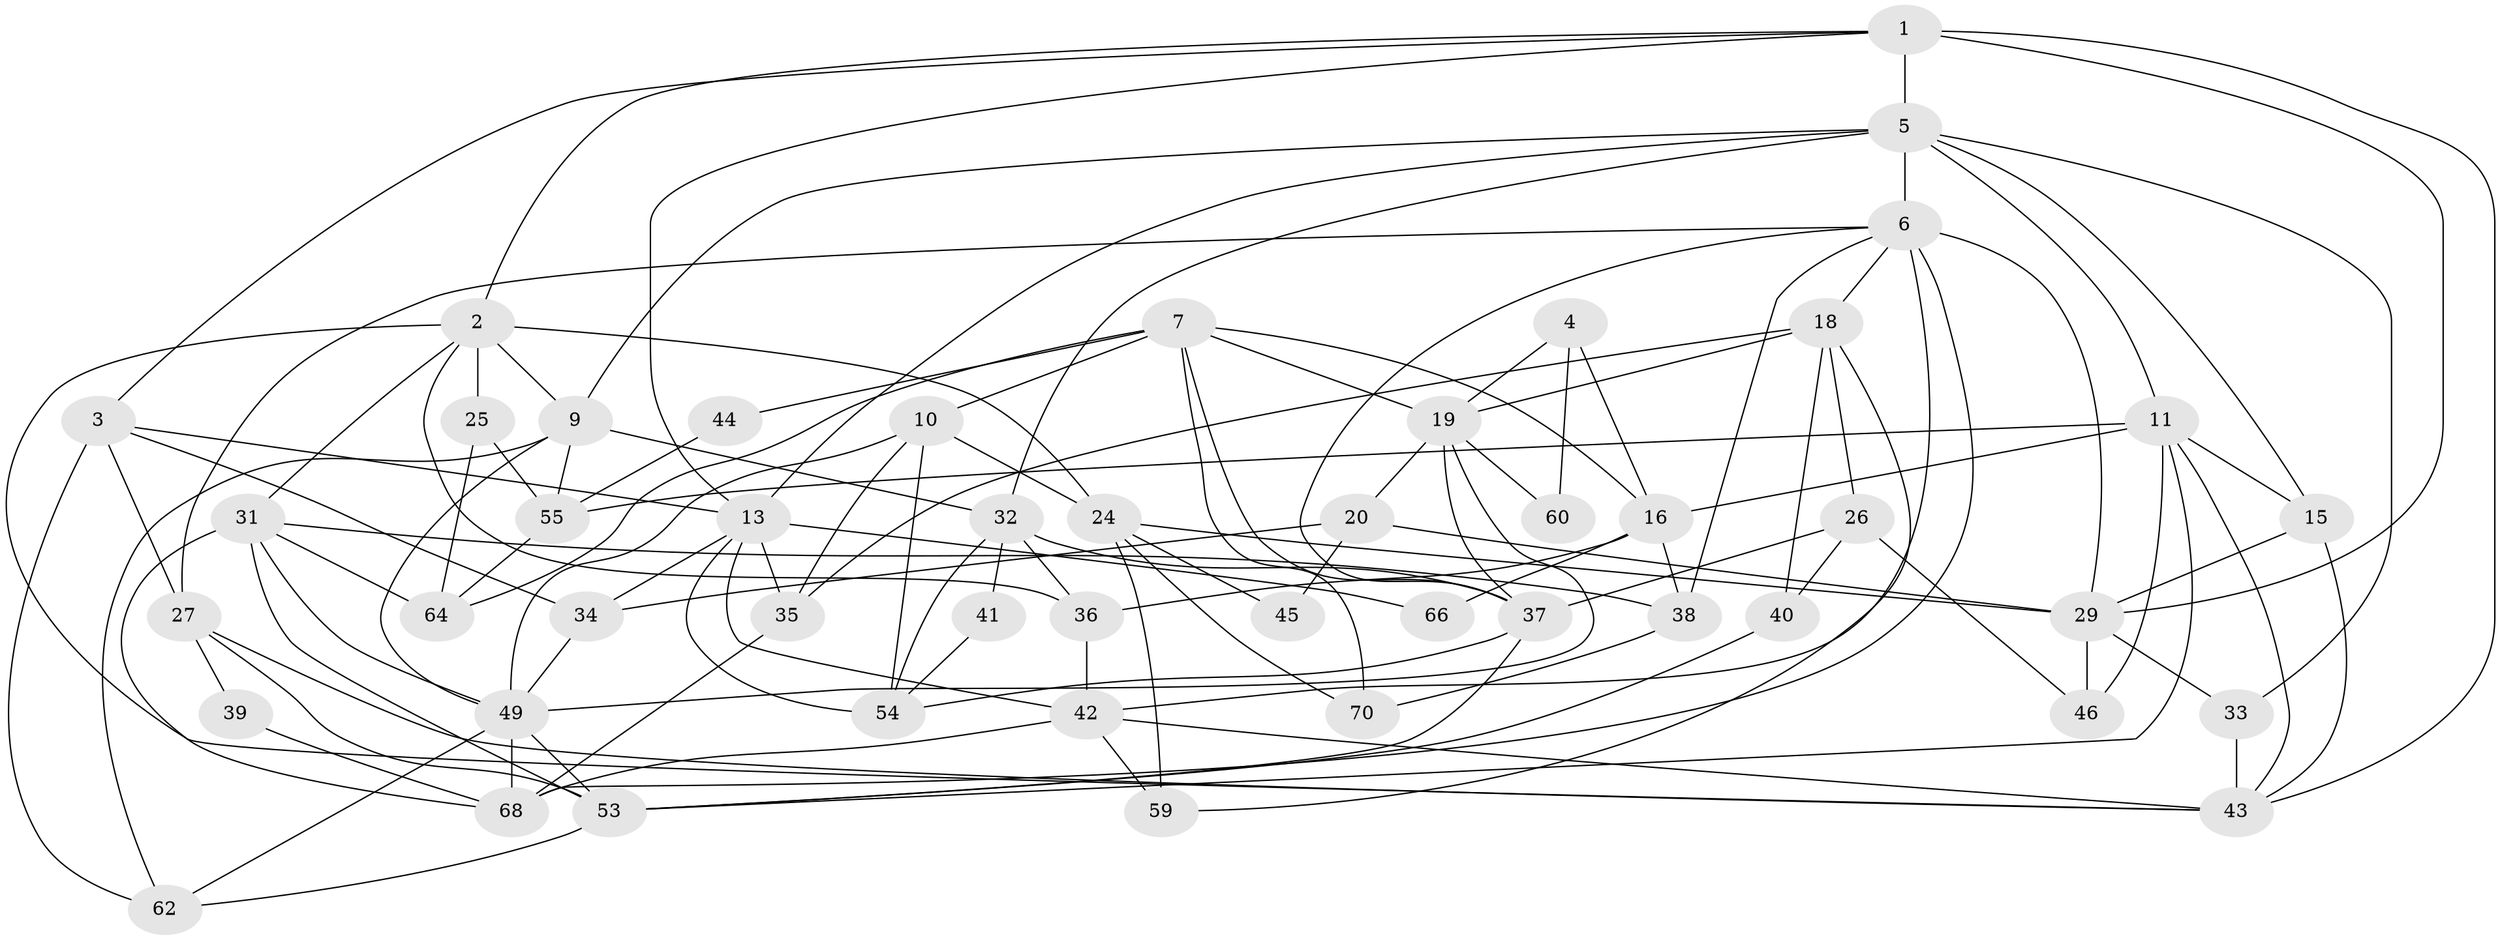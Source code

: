 // original degree distribution, {6: 0.07894736842105263, 5: 0.13157894736842105, 4: 0.3684210526315789, 3: 0.2236842105263158, 7: 0.06578947368421052, 2: 0.13157894736842105}
// Generated by graph-tools (version 1.1) at 2025/11/02/27/25 16:11:24]
// undirected, 48 vertices, 118 edges
graph export_dot {
graph [start="1"]
  node [color=gray90,style=filled];
  1 [super="+74"];
  2 [super="+17"];
  3 [super="+21"];
  4;
  5 [super="+12"];
  6 [super="+8"];
  7 [super="+28"];
  9 [super="+65"];
  10 [super="+23"];
  11 [super="+14"];
  13 [super="+52"];
  15 [super="+56"];
  16 [super="+22"];
  18 [super="+48"];
  19 [super="+61"];
  20;
  24 [super="+47"];
  25;
  26;
  27 [super="+72"];
  29 [super="+30"];
  31 [super="+57"];
  32 [super="+58"];
  33 [super="+73"];
  34 [super="+76"];
  35;
  36 [super="+75"];
  37 [super="+69"];
  38;
  39;
  40;
  41;
  42 [super="+50"];
  43;
  44;
  45;
  46;
  49 [super="+51"];
  53 [super="+67"];
  54 [super="+63"];
  55 [super="+71"];
  59;
  60;
  62;
  64;
  66;
  68;
  70;
  1 -- 43;
  1 -- 3;
  1 -- 5;
  1 -- 2;
  1 -- 13;
  1 -- 29 [weight=2];
  2 -- 9;
  2 -- 24;
  2 -- 31;
  2 -- 36;
  2 -- 43;
  2 -- 25;
  3 -- 62;
  3 -- 27;
  3 -- 13;
  3 -- 34;
  4 -- 16;
  4 -- 60;
  4 -- 19;
  5 -- 15;
  5 -- 13;
  5 -- 32;
  5 -- 33;
  5 -- 6;
  5 -- 9;
  5 -- 11;
  6 -- 68;
  6 -- 27;
  6 -- 29 [weight=2];
  6 -- 18;
  6 -- 37;
  6 -- 38;
  6 -- 42;
  7 -- 16;
  7 -- 44;
  7 -- 37;
  7 -- 19;
  7 -- 64;
  7 -- 10;
  7 -- 70;
  9 -- 49;
  9 -- 32;
  9 -- 62;
  9 -- 55;
  10 -- 35;
  10 -- 49;
  10 -- 54 [weight=2];
  10 -- 24;
  11 -- 16 [weight=2];
  11 -- 43;
  11 -- 46;
  11 -- 53;
  11 -- 55;
  11 -- 15;
  13 -- 54;
  13 -- 42;
  13 -- 66;
  13 -- 35;
  13 -- 34;
  15 -- 43;
  15 -- 29;
  16 -- 66;
  16 -- 36;
  16 -- 38;
  18 -- 40;
  18 -- 26;
  18 -- 59;
  18 -- 35;
  18 -- 19;
  19 -- 20;
  19 -- 60;
  19 -- 37;
  19 -- 49;
  20 -- 29;
  20 -- 34;
  20 -- 45;
  24 -- 70;
  24 -- 59;
  24 -- 45;
  24 -- 29;
  25 -- 64;
  25 -- 55;
  26 -- 40;
  26 -- 46;
  26 -- 37;
  27 -- 39;
  27 -- 43;
  27 -- 53;
  29 -- 46;
  29 -- 33;
  31 -- 53;
  31 -- 38;
  31 -- 64;
  31 -- 49;
  31 -- 68;
  32 -- 54;
  32 -- 36;
  32 -- 37;
  32 -- 41;
  33 -- 43;
  34 -- 49;
  35 -- 68;
  36 -- 42;
  37 -- 53;
  37 -- 54;
  38 -- 70;
  39 -- 68;
  40 -- 53;
  41 -- 54;
  42 -- 43;
  42 -- 68;
  42 -- 59;
  44 -- 55;
  49 -- 62;
  49 -- 68;
  49 -- 53;
  53 -- 62;
  55 -- 64;
}
